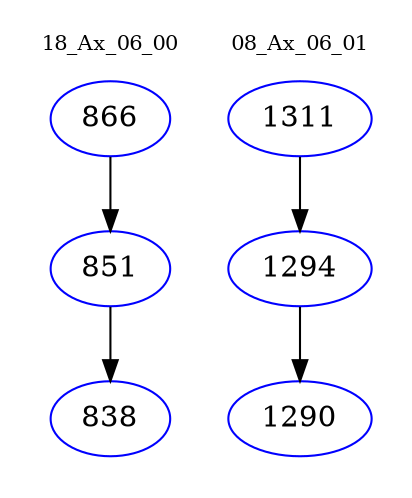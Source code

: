 digraph{
subgraph cluster_0 {
color = white
label = "18_Ax_06_00";
fontsize=10;
T0_866 [label="866", color="blue"]
T0_866 -> T0_851 [color="black"]
T0_851 [label="851", color="blue"]
T0_851 -> T0_838 [color="black"]
T0_838 [label="838", color="blue"]
}
subgraph cluster_1 {
color = white
label = "08_Ax_06_01";
fontsize=10;
T1_1311 [label="1311", color="blue"]
T1_1311 -> T1_1294 [color="black"]
T1_1294 [label="1294", color="blue"]
T1_1294 -> T1_1290 [color="black"]
T1_1290 [label="1290", color="blue"]
}
}
